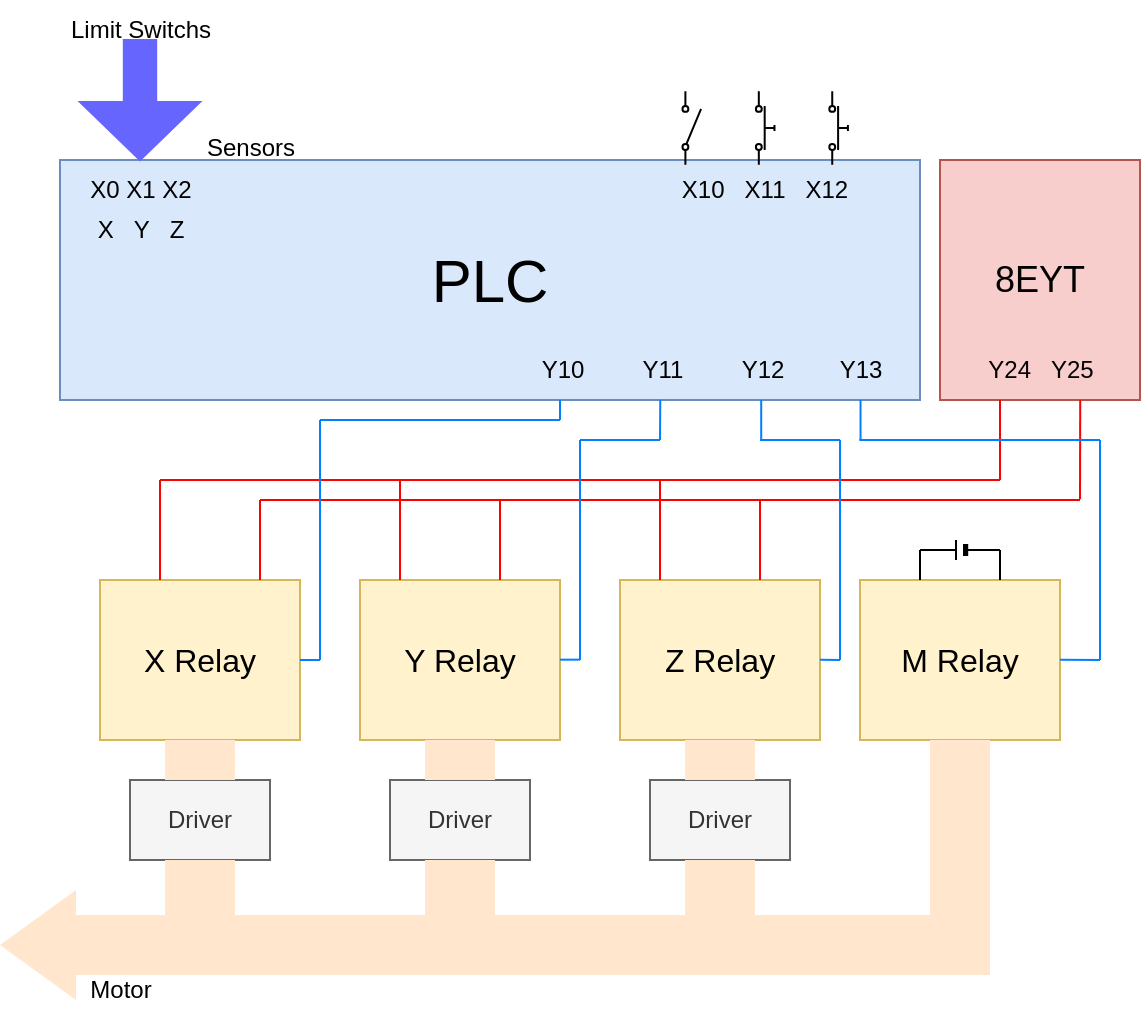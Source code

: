 <mxfile version="24.4.13" type="github">
  <diagram name="Page-1" id="EYVxwaT7_PVNx6n_ZAnj">
    <mxGraphModel dx="1018" dy="643" grid="1" gridSize="10" guides="1" tooltips="1" connect="1" arrows="1" fold="1" page="1" pageScale="1" pageWidth="2400" pageHeight="1920" math="0" shadow="0">
      <root>
        <mxCell id="0" />
        <mxCell id="1" parent="0" />
        <mxCell id="C0mAHT6-cswqmc1ayzfD-1" value="PLC" style="rounded=0;whiteSpace=wrap;html=1;fillColor=#dae8fc;strokeColor=#6c8ebf;fontSize=30;" vertex="1" parent="1">
          <mxGeometry x="340" y="220" width="430" height="120" as="geometry" />
        </mxCell>
        <mxCell id="C0mAHT6-cswqmc1ayzfD-2" value="X Relay" style="rounded=0;whiteSpace=wrap;html=1;fontSize=16;fillColor=#fff2cc;strokeColor=#d6b656;" vertex="1" parent="1">
          <mxGeometry x="360" y="430" width="100" height="80" as="geometry" />
        </mxCell>
        <mxCell id="C0mAHT6-cswqmc1ayzfD-3" value="8EYT" style="rounded=0;whiteSpace=wrap;html=1;fillColor=#f8cecc;strokeColor=#b85450;fontSize=18;" vertex="1" parent="1">
          <mxGeometry x="780" y="220" width="100" height="120" as="geometry" />
        </mxCell>
        <mxCell id="C0mAHT6-cswqmc1ayzfD-4" value="Y Relay" style="rounded=0;whiteSpace=wrap;html=1;fontSize=16;fillColor=#fff2cc;strokeColor=#d6b656;" vertex="1" parent="1">
          <mxGeometry x="490" y="430" width="100" height="80" as="geometry" />
        </mxCell>
        <mxCell id="C0mAHT6-cswqmc1ayzfD-5" value="Z Relay" style="rounded=0;whiteSpace=wrap;html=1;fontSize=16;fillColor=#fff2cc;strokeColor=#d6b656;" vertex="1" parent="1">
          <mxGeometry x="620" y="430" width="100" height="80" as="geometry" />
        </mxCell>
        <mxCell id="C0mAHT6-cswqmc1ayzfD-13" value="" style="endArrow=none;html=1;rounded=0;strokeColor=#FF0000;" edge="1" parent="1">
          <mxGeometry width="50" height="50" relative="1" as="geometry">
            <mxPoint x="810" y="380" as="sourcePoint" />
            <mxPoint x="810" y="340" as="targetPoint" />
          </mxGeometry>
        </mxCell>
        <mxCell id="C0mAHT6-cswqmc1ayzfD-14" value="" style="endArrow=none;html=1;rounded=0;strokeColor=#FF0000;" edge="1" parent="1">
          <mxGeometry width="50" height="50" relative="1" as="geometry">
            <mxPoint x="390" y="380" as="sourcePoint" />
            <mxPoint x="810" y="380" as="targetPoint" />
          </mxGeometry>
        </mxCell>
        <mxCell id="C0mAHT6-cswqmc1ayzfD-15" value="" style="endArrow=none;html=1;rounded=0;strokeColor=#FF0000;" edge="1" parent="1">
          <mxGeometry width="50" height="50" relative="1" as="geometry">
            <mxPoint x="390" y="430" as="sourcePoint" />
            <mxPoint x="390" y="380" as="targetPoint" />
          </mxGeometry>
        </mxCell>
        <mxCell id="C0mAHT6-cswqmc1ayzfD-16" value="" style="endArrow=none;html=1;rounded=0;strokeColor=#FF0000;" edge="1" parent="1">
          <mxGeometry width="50" height="50" relative="1" as="geometry">
            <mxPoint x="510" y="430" as="sourcePoint" />
            <mxPoint x="510" y="380" as="targetPoint" />
          </mxGeometry>
        </mxCell>
        <mxCell id="C0mAHT6-cswqmc1ayzfD-17" value="" style="endArrow=none;html=1;rounded=0;strokeColor=#FF0000;" edge="1" parent="1">
          <mxGeometry width="50" height="50" relative="1" as="geometry">
            <mxPoint x="640" y="430" as="sourcePoint" />
            <mxPoint x="640" y="380" as="targetPoint" />
          </mxGeometry>
        </mxCell>
        <mxCell id="C0mAHT6-cswqmc1ayzfD-18" value="" style="endArrow=none;html=1;rounded=0;entryX=0.801;entryY=1.003;entryDx=0;entryDy=0;entryPerimeter=0;strokeColor=#FF0000;" edge="1" parent="1">
          <mxGeometry width="50" height="50" relative="1" as="geometry">
            <mxPoint x="850" y="389.64" as="sourcePoint" />
            <mxPoint x="850.1" y="340" as="targetPoint" />
          </mxGeometry>
        </mxCell>
        <mxCell id="C0mAHT6-cswqmc1ayzfD-19" value="" style="endArrow=none;html=1;rounded=0;fillColor=#f8cecc;strokeColor=#FF0000;" edge="1" parent="1">
          <mxGeometry width="50" height="50" relative="1" as="geometry">
            <mxPoint x="440" y="390" as="sourcePoint" />
            <mxPoint x="850" y="390" as="targetPoint" />
          </mxGeometry>
        </mxCell>
        <mxCell id="C0mAHT6-cswqmc1ayzfD-20" value="" style="endArrow=none;html=1;rounded=0;strokeColor=#FF0000;" edge="1" parent="1">
          <mxGeometry width="50" height="50" relative="1" as="geometry">
            <mxPoint x="440" y="430" as="sourcePoint" />
            <mxPoint x="440" y="390" as="targetPoint" />
          </mxGeometry>
        </mxCell>
        <mxCell id="C0mAHT6-cswqmc1ayzfD-21" value="" style="endArrow=none;html=1;rounded=0;strokeColor=#FF0000;" edge="1" parent="1">
          <mxGeometry width="50" height="50" relative="1" as="geometry">
            <mxPoint x="560" y="430" as="sourcePoint" />
            <mxPoint x="560" y="390" as="targetPoint" />
          </mxGeometry>
        </mxCell>
        <mxCell id="C0mAHT6-cswqmc1ayzfD-22" value="" style="endArrow=none;html=1;rounded=0;strokeColor=#FF0000;" edge="1" parent="1">
          <mxGeometry width="50" height="50" relative="1" as="geometry">
            <mxPoint x="690" y="430" as="sourcePoint" />
            <mxPoint x="690" y="390" as="targetPoint" />
          </mxGeometry>
        </mxCell>
        <mxCell id="C0mAHT6-cswqmc1ayzfD-23" value="" style="endArrow=none;html=1;rounded=0;strokeColor=#007FFF;" edge="1" parent="1">
          <mxGeometry width="50" height="50" relative="1" as="geometry">
            <mxPoint x="590" y="350" as="sourcePoint" />
            <mxPoint x="590" y="340" as="targetPoint" />
          </mxGeometry>
        </mxCell>
        <mxCell id="C0mAHT6-cswqmc1ayzfD-24" value="" style="endArrow=none;html=1;rounded=0;strokeColor=#007FFF;" edge="1" parent="1">
          <mxGeometry width="50" height="50" relative="1" as="geometry">
            <mxPoint x="470" y="350" as="sourcePoint" />
            <mxPoint x="590" y="350" as="targetPoint" />
          </mxGeometry>
        </mxCell>
        <mxCell id="C0mAHT6-cswqmc1ayzfD-26" value="" style="endArrow=none;html=1;rounded=0;strokeColor=#007FFF;" edge="1" parent="1">
          <mxGeometry width="50" height="50" relative="1" as="geometry">
            <mxPoint x="470" y="470" as="sourcePoint" />
            <mxPoint x="470" y="350" as="targetPoint" />
          </mxGeometry>
        </mxCell>
        <mxCell id="C0mAHT6-cswqmc1ayzfD-27" value="" style="endArrow=none;html=1;rounded=0;exitX=1;exitY=0.5;exitDx=0;exitDy=0;strokeColor=#007FFF;" edge="1" parent="1" source="C0mAHT6-cswqmc1ayzfD-2">
          <mxGeometry width="50" height="50" relative="1" as="geometry">
            <mxPoint x="420" y="520" as="sourcePoint" />
            <mxPoint x="470" y="470" as="targetPoint" />
          </mxGeometry>
        </mxCell>
        <mxCell id="C0mAHT6-cswqmc1ayzfD-28" value="" style="endArrow=none;html=1;rounded=0;strokeColor=#007FFF;entryX=0.486;entryY=0.994;entryDx=0;entryDy=0;entryPerimeter=0;" edge="1" parent="1" target="C0mAHT6-cswqmc1ayzfD-49">
          <mxGeometry width="50" height="50" relative="1" as="geometry">
            <mxPoint x="640" y="360" as="sourcePoint" />
            <mxPoint x="640.5" y="340" as="targetPoint" />
          </mxGeometry>
        </mxCell>
        <mxCell id="C0mAHT6-cswqmc1ayzfD-29" value="" style="endArrow=none;html=1;rounded=0;strokeColor=#007FFF;" edge="1" parent="1">
          <mxGeometry width="50" height="50" relative="1" as="geometry">
            <mxPoint x="600" y="360" as="sourcePoint" />
            <mxPoint x="640" y="360" as="targetPoint" />
          </mxGeometry>
        </mxCell>
        <mxCell id="C0mAHT6-cswqmc1ayzfD-30" value="" style="endArrow=none;html=1;rounded=0;strokeColor=#007FFF;" edge="1" parent="1">
          <mxGeometry width="50" height="50" relative="1" as="geometry">
            <mxPoint x="600" y="470" as="sourcePoint" />
            <mxPoint x="600" y="360" as="targetPoint" />
          </mxGeometry>
        </mxCell>
        <mxCell id="C0mAHT6-cswqmc1ayzfD-31" value="" style="endArrow=none;html=1;rounded=0;exitX=1;exitY=0.5;exitDx=0;exitDy=0;strokeColor=#007FFF;" edge="1" parent="1">
          <mxGeometry width="50" height="50" relative="1" as="geometry">
            <mxPoint x="590" y="469.83" as="sourcePoint" />
            <mxPoint x="600" y="469.83" as="targetPoint" />
          </mxGeometry>
        </mxCell>
        <mxCell id="C0mAHT6-cswqmc1ayzfD-34" value="" style="endArrow=none;html=1;rounded=0;strokeColor=#007FFF;" edge="1" parent="1">
          <mxGeometry width="50" height="50" relative="1" as="geometry">
            <mxPoint x="730" y="470" as="sourcePoint" />
            <mxPoint x="730" y="360" as="targetPoint" />
          </mxGeometry>
        </mxCell>
        <mxCell id="C0mAHT6-cswqmc1ayzfD-37" value="" style="endArrow=none;html=1;rounded=0;exitX=1;exitY=0.5;exitDx=0;exitDy=0;strokeColor=#007FFF;" edge="1" parent="1">
          <mxGeometry width="50" height="50" relative="1" as="geometry">
            <mxPoint x="720" y="469.83" as="sourcePoint" />
            <mxPoint x="730" y="470" as="targetPoint" />
          </mxGeometry>
        </mxCell>
        <mxCell id="C0mAHT6-cswqmc1ayzfD-39" value="" style="shape=singleArrow;direction=south;whiteSpace=wrap;html=1;arrowWidth=0.27;arrowSize=0.483;strokeColor=#6666FF;fillColor=#6666FF;" vertex="1" parent="1">
          <mxGeometry x="350" y="160" width="60" height="60" as="geometry" />
        </mxCell>
        <mxCell id="C0mAHT6-cswqmc1ayzfD-40" value="X0 X1 X2" style="text;html=1;align=center;verticalAlign=middle;resizable=0;points=[];autosize=1;strokeColor=none;fillColor=none;" vertex="1" parent="1">
          <mxGeometry x="345" y="220" width="70" height="30" as="geometry" />
        </mxCell>
        <mxCell id="C0mAHT6-cswqmc1ayzfD-41" value="X&amp;nbsp; &amp;nbsp;Y&amp;nbsp; &amp;nbsp;Z" style="text;html=1;align=center;verticalAlign=middle;resizable=0;points=[];autosize=1;strokeColor=none;fillColor=none;" vertex="1" parent="1">
          <mxGeometry x="345" y="240" width="70" height="30" as="geometry" />
        </mxCell>
        <mxCell id="C0mAHT6-cswqmc1ayzfD-43" value="" style="html=1;shape=mxgraph.electrical.electro-mechanical.singleSwitch;aspect=fixed;elSwitchState=off;rotation=-90;flipV=1;" vertex="1" parent="1">
          <mxGeometry x="637.28" y="199.09" width="36.71" height="9.79" as="geometry" />
        </mxCell>
        <mxCell id="C0mAHT6-cswqmc1ayzfD-44" value="" style="html=1;shape=mxgraph.electrical.electro-mechanical.pushbutton;aspect=fixed;elSwitchState=off;rotation=-90;flipV=1;" vertex="1" parent="1">
          <mxGeometry x="673.99" y="199.09" width="36.71" height="9.79" as="geometry" />
        </mxCell>
        <mxCell id="C0mAHT6-cswqmc1ayzfD-47" value="" style="html=1;shape=mxgraph.electrical.electro-mechanical.pushbutton;aspect=fixed;elSwitchState=off;rotation=-90;flipV=1;" vertex="1" parent="1">
          <mxGeometry x="710.7" y="199.09" width="36.71" height="9.79" as="geometry" />
        </mxCell>
        <mxCell id="C0mAHT6-cswqmc1ayzfD-48" value="X10&amp;nbsp; &amp;nbsp;X11&amp;nbsp; &amp;nbsp;X12" style="text;html=1;align=center;verticalAlign=middle;resizable=0;points=[];autosize=1;strokeColor=none;fillColor=none;" vertex="1" parent="1">
          <mxGeometry x="637.28" y="220" width="110" height="30" as="geometry" />
        </mxCell>
        <mxCell id="C0mAHT6-cswqmc1ayzfD-49" value="Y11" style="text;html=1;align=center;verticalAlign=middle;resizable=0;points=[];autosize=1;strokeColor=none;fillColor=none;" vertex="1" parent="1">
          <mxGeometry x="620.7" y="310" width="40" height="30" as="geometry" />
        </mxCell>
        <mxCell id="C0mAHT6-cswqmc1ayzfD-50" value="Y10" style="text;html=1;align=center;verticalAlign=middle;resizable=0;points=[];autosize=1;strokeColor=none;fillColor=none;" vertex="1" parent="1">
          <mxGeometry x="570.7" y="310" width="40" height="30" as="geometry" />
        </mxCell>
        <mxCell id="C0mAHT6-cswqmc1ayzfD-51" value="Y12" style="text;html=1;align=center;verticalAlign=middle;resizable=0;points=[];autosize=1;strokeColor=none;fillColor=none;" vertex="1" parent="1">
          <mxGeometry x="670.7" y="310" width="40" height="30" as="geometry" />
        </mxCell>
        <mxCell id="C0mAHT6-cswqmc1ayzfD-52" value="Y24&amp;nbsp; &amp;nbsp;Y25" style="text;html=1;align=center;verticalAlign=middle;resizable=0;points=[];autosize=1;strokeColor=none;fillColor=none;" vertex="1" parent="1">
          <mxGeometry x="790" y="310" width="80" height="30" as="geometry" />
        </mxCell>
        <mxCell id="C0mAHT6-cswqmc1ayzfD-53" value="Limit Switchs" style="text;html=1;align=center;verticalAlign=middle;resizable=0;points=[];autosize=1;strokeColor=none;fillColor=none;" vertex="1" parent="1">
          <mxGeometry x="335" y="140" width="90" height="30" as="geometry" />
        </mxCell>
        <mxCell id="C0mAHT6-cswqmc1ayzfD-54" value="Sensors" style="text;html=1;align=center;verticalAlign=middle;resizable=0;points=[];autosize=1;strokeColor=none;fillColor=none;" vertex="1" parent="1">
          <mxGeometry x="400" y="199.09" width="70" height="30" as="geometry" />
        </mxCell>
        <mxCell id="C0mAHT6-cswqmc1ayzfD-55" value="Driver" style="rounded=0;whiteSpace=wrap;html=1;fillColor=#f5f5f5;fontColor=#333333;strokeColor=#666666;" vertex="1" parent="1">
          <mxGeometry x="375" y="530" width="70" height="40" as="geometry" />
        </mxCell>
        <mxCell id="C0mAHT6-cswqmc1ayzfD-56" value="Driver" style="rounded=0;whiteSpace=wrap;html=1;fillColor=#f5f5f5;fontColor=#333333;strokeColor=#666666;" vertex="1" parent="1">
          <mxGeometry x="505" y="530" width="70" height="40" as="geometry" />
        </mxCell>
        <mxCell id="C0mAHT6-cswqmc1ayzfD-57" value="Driver" style="rounded=0;whiteSpace=wrap;html=1;fillColor=#f5f5f5;fontColor=#333333;strokeColor=#666666;" vertex="1" parent="1">
          <mxGeometry x="635" y="530" width="70" height="40" as="geometry" />
        </mxCell>
        <mxCell id="C0mAHT6-cswqmc1ayzfD-58" value="" style="endArrow=none;html=1;rounded=0;strokeColor=#007FFF;" edge="1" parent="1">
          <mxGeometry width="50" height="50" relative="1" as="geometry">
            <mxPoint x="690" y="360" as="sourcePoint" />
            <mxPoint x="730" y="360" as="targetPoint" />
          </mxGeometry>
        </mxCell>
        <mxCell id="C0mAHT6-cswqmc1ayzfD-59" value="" style="endArrow=none;html=1;rounded=0;strokeColor=#007FFF;entryX=0.486;entryY=0.994;entryDx=0;entryDy=0;entryPerimeter=0;" edge="1" parent="1">
          <mxGeometry width="50" height="50" relative="1" as="geometry">
            <mxPoint x="690.6" y="360" as="sourcePoint" />
            <mxPoint x="690.6" y="340" as="targetPoint" />
          </mxGeometry>
        </mxCell>
        <mxCell id="C0mAHT6-cswqmc1ayzfD-60" value="M Relay" style="rounded=0;whiteSpace=wrap;html=1;fontSize=16;fillColor=#fff2cc;strokeColor=#d6b656;" vertex="1" parent="1">
          <mxGeometry x="740" y="430" width="100" height="80" as="geometry" />
        </mxCell>
        <mxCell id="C0mAHT6-cswqmc1ayzfD-61" value="Y13" style="text;html=1;align=center;verticalAlign=middle;resizable=0;points=[];autosize=1;strokeColor=none;fillColor=none;" vertex="1" parent="1">
          <mxGeometry x="720" y="310" width="40" height="30" as="geometry" />
        </mxCell>
        <mxCell id="C0mAHT6-cswqmc1ayzfD-62" value="" style="endArrow=none;html=1;rounded=0;strokeColor=#007FFF;" edge="1" parent="1">
          <mxGeometry width="50" height="50" relative="1" as="geometry">
            <mxPoint x="860" y="470" as="sourcePoint" />
            <mxPoint x="860" y="360" as="targetPoint" />
          </mxGeometry>
        </mxCell>
        <mxCell id="C0mAHT6-cswqmc1ayzfD-63" value="" style="endArrow=none;html=1;rounded=0;exitX=1;exitY=0.5;exitDx=0;exitDy=0;strokeColor=#007FFF;" edge="1" parent="1">
          <mxGeometry width="50" height="50" relative="1" as="geometry">
            <mxPoint x="840" y="469.83" as="sourcePoint" />
            <mxPoint x="860" y="470" as="targetPoint" />
          </mxGeometry>
        </mxCell>
        <mxCell id="C0mAHT6-cswqmc1ayzfD-64" value="" style="endArrow=none;html=1;rounded=0;strokeColor=#007FFF;" edge="1" parent="1">
          <mxGeometry width="50" height="50" relative="1" as="geometry">
            <mxPoint x="739.67" y="360" as="sourcePoint" />
            <mxPoint x="860" y="360" as="targetPoint" />
          </mxGeometry>
        </mxCell>
        <mxCell id="C0mAHT6-cswqmc1ayzfD-65" value="" style="endArrow=none;html=1;rounded=0;strokeColor=#007FFF;entryX=0.486;entryY=0.994;entryDx=0;entryDy=0;entryPerimeter=0;" edge="1" parent="1">
          <mxGeometry width="50" height="50" relative="1" as="geometry">
            <mxPoint x="740.27" y="360" as="sourcePoint" />
            <mxPoint x="740.27" y="340" as="targetPoint" />
          </mxGeometry>
        </mxCell>
        <mxCell id="C0mAHT6-cswqmc1ayzfD-67" value="" style="html=1;shadow=0;dashed=0;align=center;verticalAlign=middle;shape=mxgraph.arrows2.bendArrow;dy=15;dx=38;notch=0;arrowHead=55;rounded=0;rotation=-180;fillColor=#ffe6cc;strokeColor=none;" vertex="1" parent="1">
          <mxGeometry x="310" y="510" width="495" height="130" as="geometry" />
        </mxCell>
        <mxCell id="C0mAHT6-cswqmc1ayzfD-68" value="Motor" style="text;html=1;align=center;verticalAlign=middle;resizable=0;points=[];autosize=1;strokeColor=none;fillColor=none;" vertex="1" parent="1">
          <mxGeometry x="345.0" y="620" width="50" height="30" as="geometry" />
        </mxCell>
        <mxCell id="C0mAHT6-cswqmc1ayzfD-70" value="" style="rounded=0;whiteSpace=wrap;html=1;fillColor=#ffe6cc;strokeColor=none;" vertex="1" parent="1">
          <mxGeometry x="392.5" y="510" width="35" height="20" as="geometry" />
        </mxCell>
        <mxCell id="C0mAHT6-cswqmc1ayzfD-71" value="" style="rounded=0;whiteSpace=wrap;html=1;fillColor=#ffe6cc;strokeColor=none;" vertex="1" parent="1">
          <mxGeometry x="392.5" y="570" width="35" height="50" as="geometry" />
        </mxCell>
        <mxCell id="C0mAHT6-cswqmc1ayzfD-76" value="" style="rounded=0;whiteSpace=wrap;html=1;fillColor=#ffe6cc;strokeColor=none;" vertex="1" parent="1">
          <mxGeometry x="522.5" y="510" width="35" height="20" as="geometry" />
        </mxCell>
        <mxCell id="C0mAHT6-cswqmc1ayzfD-77" value="" style="rounded=0;whiteSpace=wrap;html=1;fillColor=#ffe6cc;strokeColor=none;" vertex="1" parent="1">
          <mxGeometry x="522.5" y="570" width="35" height="50" as="geometry" />
        </mxCell>
        <mxCell id="C0mAHT6-cswqmc1ayzfD-78" value="" style="rounded=0;whiteSpace=wrap;html=1;fillColor=#ffe6cc;strokeColor=none;" vertex="1" parent="1">
          <mxGeometry x="652.5" y="510" width="35" height="20" as="geometry" />
        </mxCell>
        <mxCell id="C0mAHT6-cswqmc1ayzfD-79" value="" style="rounded=0;whiteSpace=wrap;html=1;fillColor=#ffe6cc;strokeColor=none;" vertex="1" parent="1">
          <mxGeometry x="652.5" y="570" width="35" height="50" as="geometry" />
        </mxCell>
        <mxCell id="C0mAHT6-cswqmc1ayzfD-80" value="" style="verticalLabelPosition=bottom;shadow=0;dashed=0;align=center;fillColor=strokeColor;html=1;verticalAlign=top;strokeWidth=1;shape=mxgraph.electrical.miscellaneous.monocell_battery;flipV=0;flipH=1;" vertex="1" parent="1">
          <mxGeometry x="770" y="410" width="40" height="10" as="geometry" />
        </mxCell>
        <mxCell id="C0mAHT6-cswqmc1ayzfD-83" value="" style="endArrow=none;html=1;rounded=0;entryX=1;entryY=0.5;entryDx=0;entryDy=0;entryPerimeter=0;exitX=0.699;exitY=0.004;exitDx=0;exitDy=0;exitPerimeter=0;" edge="1" parent="1" target="C0mAHT6-cswqmc1ayzfD-80">
          <mxGeometry width="50" height="50" relative="1" as="geometry">
            <mxPoint x="770" y="430" as="sourcePoint" />
            <mxPoint x="770" y="415" as="targetPoint" />
          </mxGeometry>
        </mxCell>
        <mxCell id="C0mAHT6-cswqmc1ayzfD-84" value="" style="endArrow=none;html=1;rounded=0;entryX=1;entryY=0.5;entryDx=0;entryDy=0;entryPerimeter=0;exitX=0.699;exitY=0.004;exitDx=0;exitDy=0;exitPerimeter=0;" edge="1" parent="1">
          <mxGeometry width="50" height="50" relative="1" as="geometry">
            <mxPoint x="810" y="430" as="sourcePoint" />
            <mxPoint x="810" y="415" as="targetPoint" />
          </mxGeometry>
        </mxCell>
      </root>
    </mxGraphModel>
  </diagram>
</mxfile>
